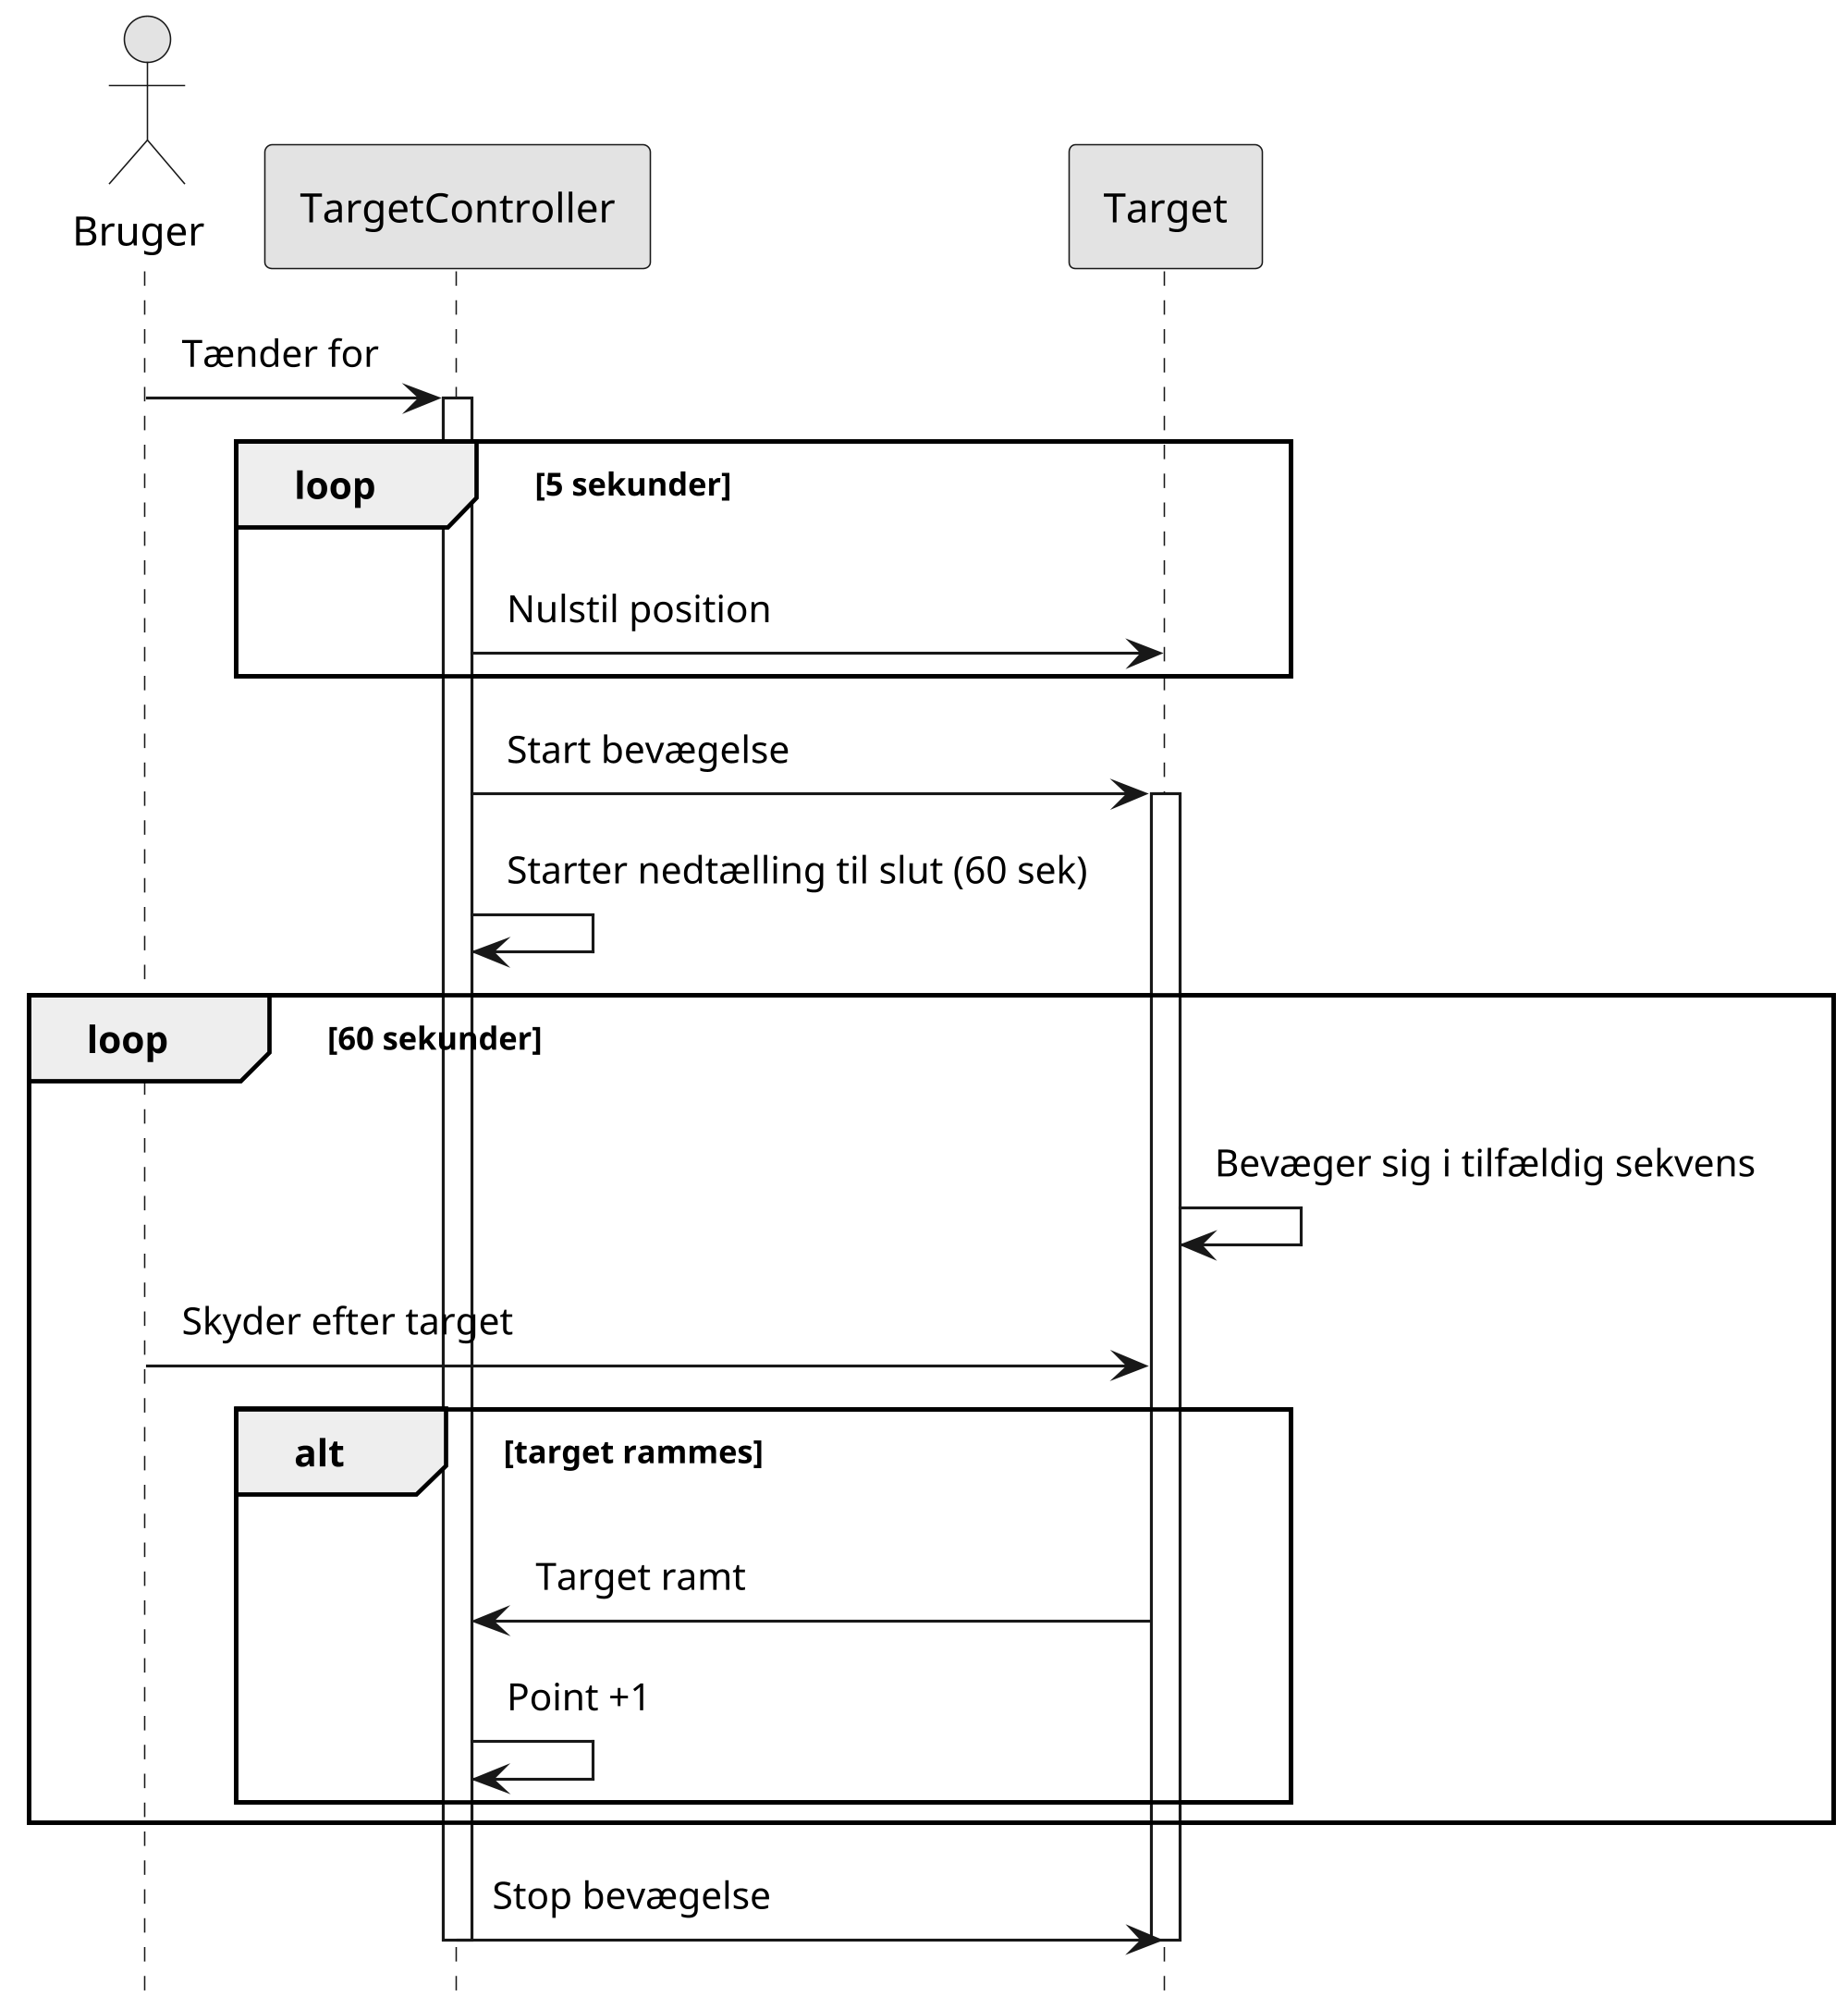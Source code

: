 @startuml systemsekvensdiagram-uc1

hide footbox

skinparam monochrome true
skinparam dpi 300
skinparam padding 5

actor Bruger
participant "TargetController" as tgtCtrl
participant "Target" as tgt

'== Use case 1 ==

Bruger -> tgtCtrl: Tænder for
activate tgtCtrl
loop 5 sekunder
    tgtCtrl -> tgt: Nulstil position
end
tgtCtrl -> tgt: Start bevægelse
activate tgt

tgtCtrl -> tgtCtrl: Starter nedtælling til slut (60 sek)

loop 60 sekunder
    tgt -> tgt: Bevæger sig i tilfældig sekvens
    Bruger -> tgt: Skyder efter target

    alt target rammes
        tgtCtrl <- tgt: Target ramt
        tgtCtrl -> tgtCtrl: Point +1
    end
end

tgtCtrl -> tgt: Stop bevægelse
deactivate tgt
deactivate tgtCtrl

@enduml